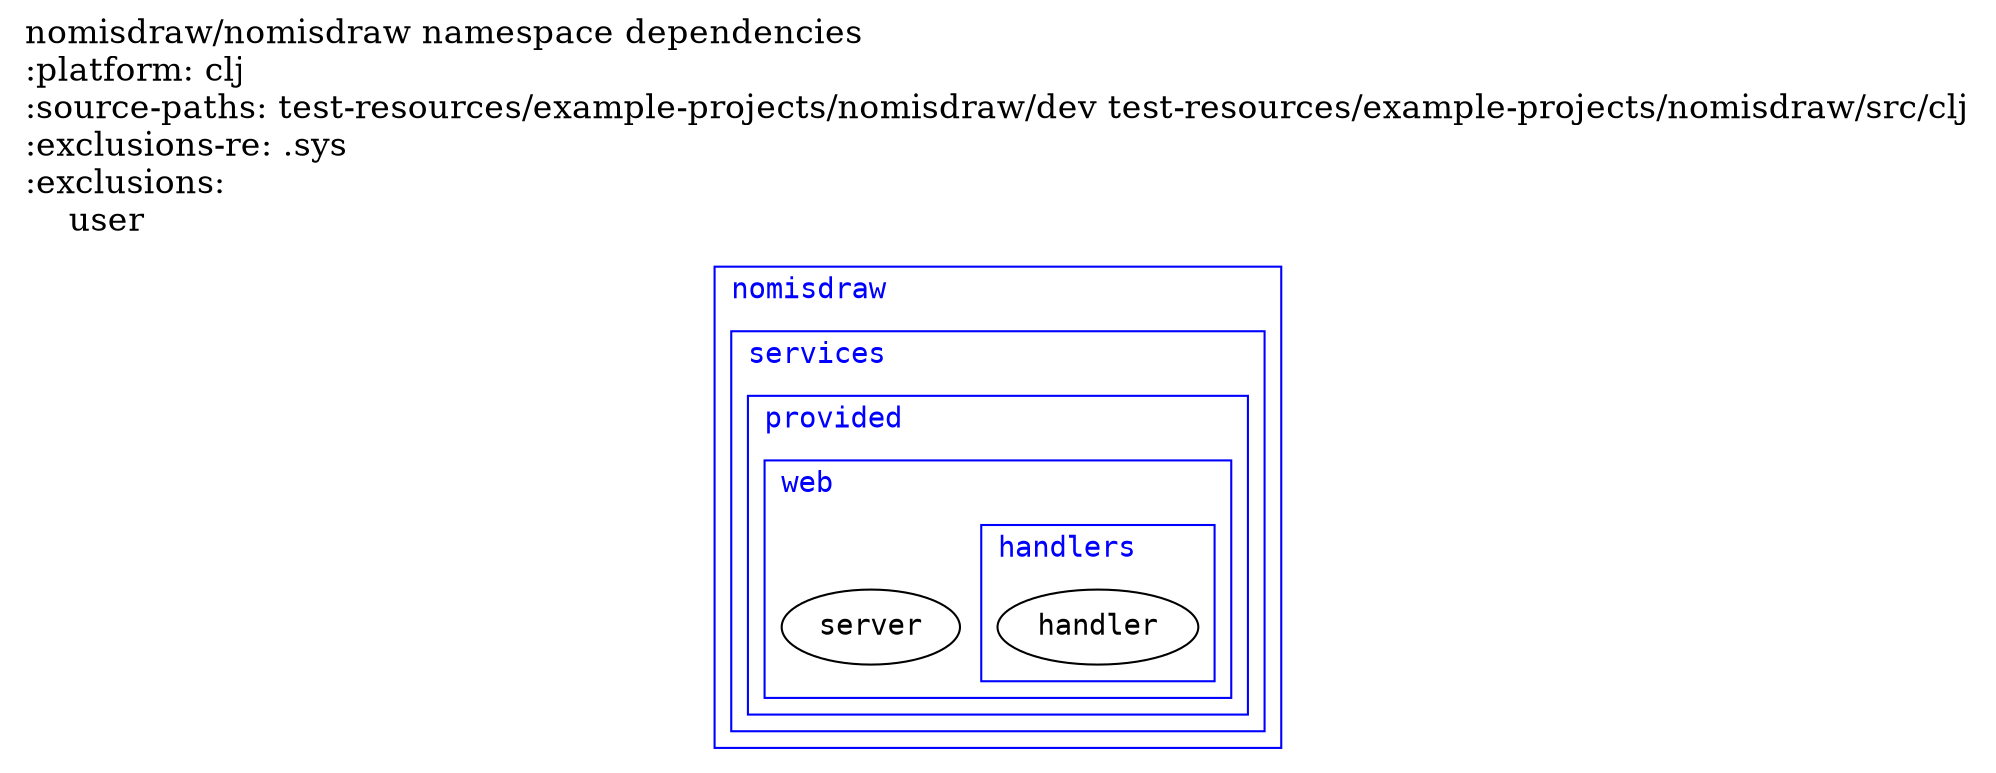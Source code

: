 digraph {
graph[dpi=300, rankdir=TP]
node[fontname="Monospace"]
edge[fontname="Monospace"]

labeljust=left
subgraph cluster2 {
graph[dpi=100, style=solid, label="nomisdraw", color=blue, fontcolor=blue, fontname="Monospace", rankdir=TP]
node[fontname="Monospace"]
edge[fontname="Monospace"]

labeljust=left
subgraph cluster4 {
graph[dpi=100, style=solid, label="services", color=blue, fontcolor=blue, fontname="Monospace", rankdir=TP]
node[fontname="Monospace"]
edge[fontname="Monospace"]

labeljust=left
subgraph cluster6 {
graph[dpi=100, style=solid, label="provided", color=blue, fontcolor=blue, fontname="Monospace", rankdir=TP]
node[fontname="Monospace"]
edge[fontname="Monospace"]

labeljust=left
subgraph cluster8 {
graph[dpi=100, style=solid, label="web", color=blue, fontcolor=blue, fontname="Monospace", rankdir=TP]
node[fontname="Monospace"]
edge[fontname="Monospace"]

node10[style=solid, label="server", color=black, fontcolor=black]
labeljust=left
subgraph cluster12 {
graph[dpi=100, style=solid, label="handlers", color=blue, fontcolor=blue, fontname="Monospace", rankdir=TP]
node[fontname="Monospace"]
edge[fontname="Monospace"]

node14[style=solid, label="handler", color=black, fontcolor=black]
labeljust=left
}

}

}

}

}

label="nomisdraw/nomisdraw namespace dependencies\l:platform: clj\l:source-paths: test-resources/example-projects/nomisdraw/dev test-resources/example-projects/nomisdraw/src/clj\l:exclusions-re: \.sys\l:exclusions:\l    user\l"
labelloc=top
fontsize=16.0
}
